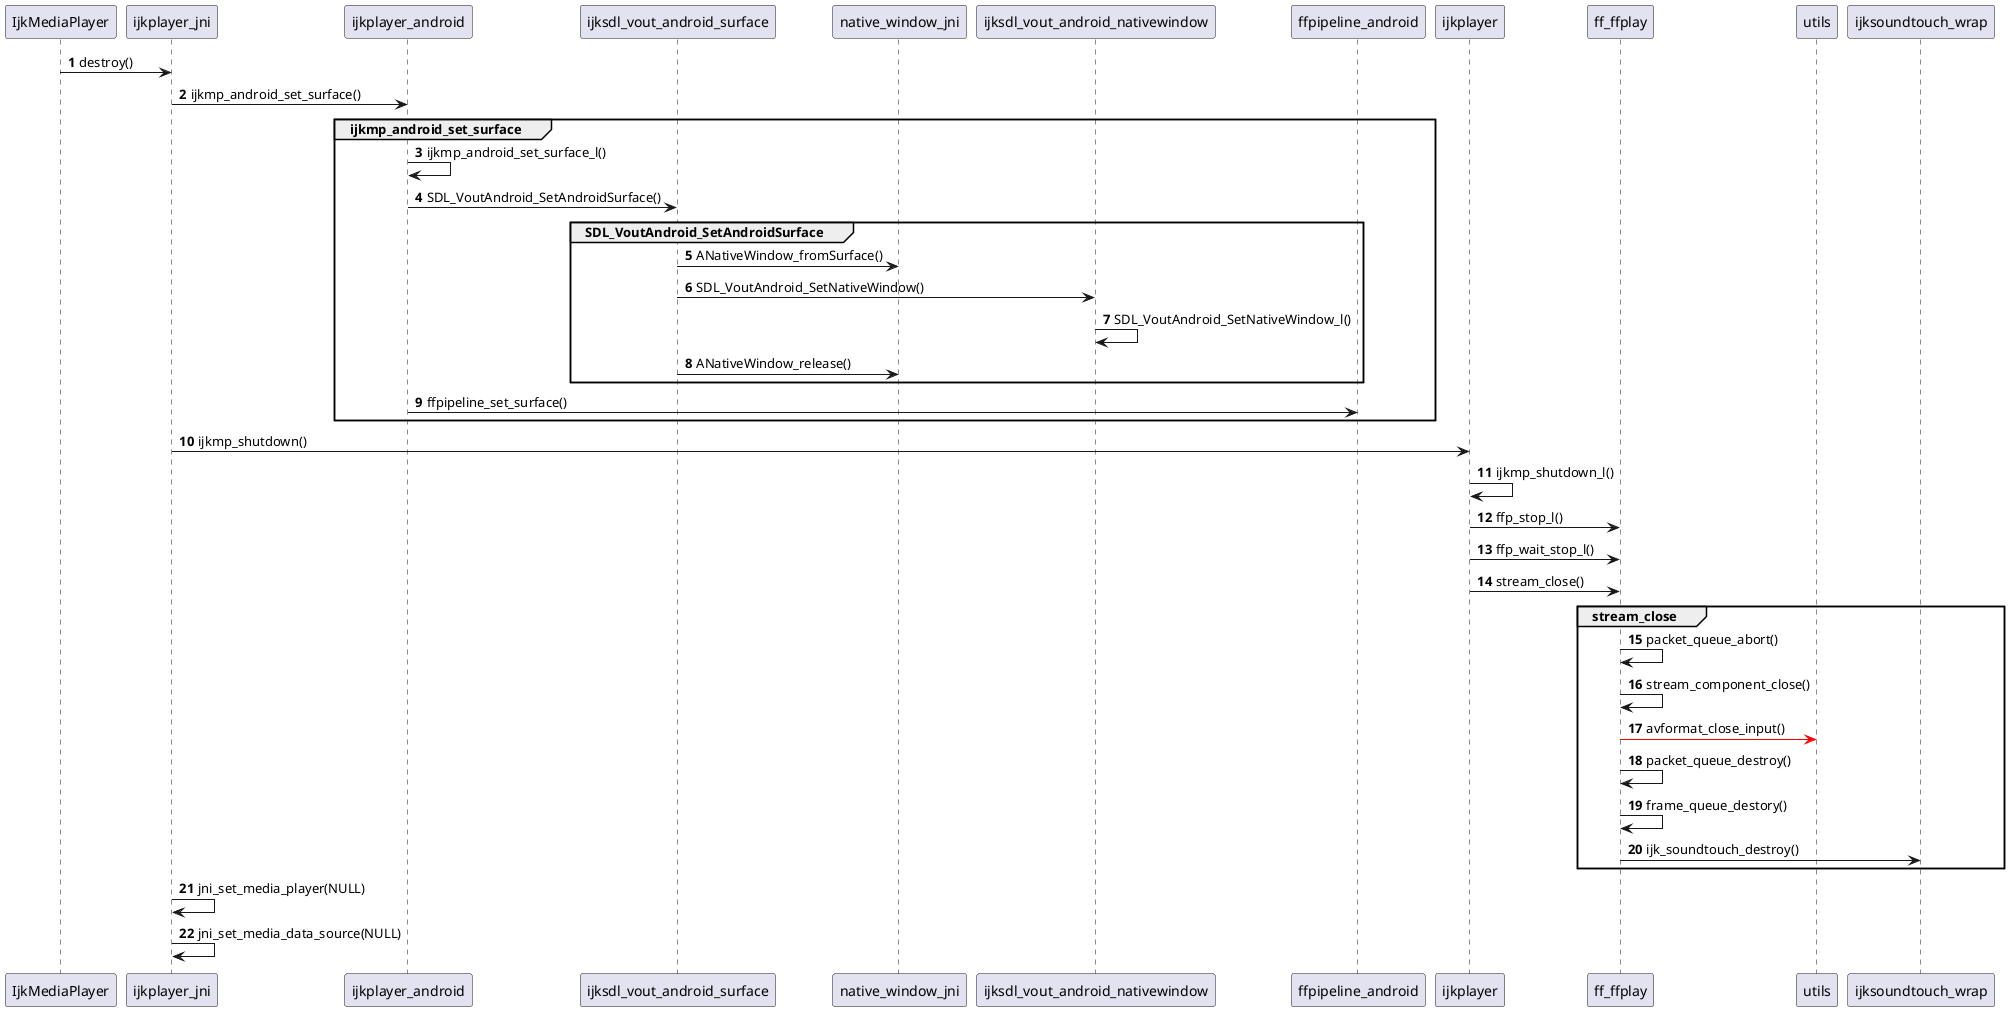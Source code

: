 @startuml
autonumber

IjkMediaPlayer -> ijkplayer_jni:destroy()

ijkplayer_jni -> ijkplayer_android:ijkmp_android_set_surface()

group ijkmp_android_set_surface

    ijkplayer_android -> ijkplayer_android:ijkmp_android_set_surface_l()

    ijkplayer_android -> ijksdl_vout_android_surface:SDL_VoutAndroid_SetAndroidSurface()

    group SDL_VoutAndroid_SetAndroidSurface

        ijksdl_vout_android_surface -> native_window_jni:ANativeWindow_fromSurface()

        ijksdl_vout_android_surface -> ijksdl_vout_android_nativewindow:SDL_VoutAndroid_SetNativeWindow()

        ijksdl_vout_android_nativewindow -> ijksdl_vout_android_nativewindow:SDL_VoutAndroid_SetNativeWindow_l()

        ijksdl_vout_android_surface -> native_window_jni:ANativeWindow_release()

    end
    ijkplayer_android -> ffpipeline_android:ffpipeline_set_surface()


end

ijkplayer_jni -> ijkplayer:ijkmp_shutdown()

ijkplayer -> ijkplayer:ijkmp_shutdown_l()

ijkplayer -> ff_ffplay:ffp_stop_l()

ijkplayer -> ff_ffplay:ffp_wait_stop_l()

ijkplayer -> ff_ffplay:stream_close()

group stream_close

    ff_ffplay -> ff_ffplay:packet_queue_abort()

    ff_ffplay -> ff_ffplay:stream_component_close()

    ff_ffplay [#red]-> utils:avformat_close_input()

    ff_ffplay -> ff_ffplay:packet_queue_destroy()

    ff_ffplay -> ff_ffplay:frame_queue_destory()

    ff_ffplay -> ijksoundtouch_wrap:ijk_soundtouch_destroy()

end

ijkplayer_jni -> ijkplayer_jni:jni_set_media_player(NULL)

ijkplayer_jni -> ijkplayer_jni:jni_set_media_data_source(NULL)

@enduml